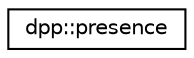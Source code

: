 digraph "Graphical Class Hierarchy"
{
 // INTERACTIVE_SVG=YES
  edge [fontname="Helvetica",fontsize="10",labelfontname="Helvetica",labelfontsize="10"];
  node [fontname="Helvetica",fontsize="10",shape=record];
  rankdir="LR";
  Node1 [label="dpp::presence",height=0.2,width=0.4,color="black", fillcolor="white", style="filled",URL="$classdpp_1_1presence.html",tooltip="Represents user presence, e.g. what game they are playing and if they are online. ..."];
}
